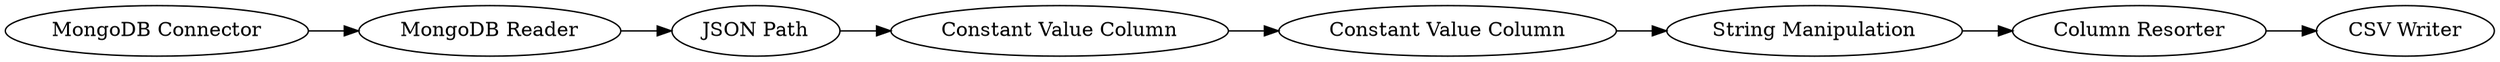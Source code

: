 digraph {
	347 [label="MongoDB Connector"]
	348 [label="MongoDB Reader"]
	349 [label="JSON Path"]
	350 [label="Constant Value Column"]
	351 [label="Constant Value Column"]
	354 [label="String Manipulation"]
	355 [label="Column Resorter"]
	356 [label="CSV Writer"]
	347 -> 348
	348 -> 349
	349 -> 350
	350 -> 351
	351 -> 354
	354 -> 355
	355 -> 356
	rankdir=LR
}
